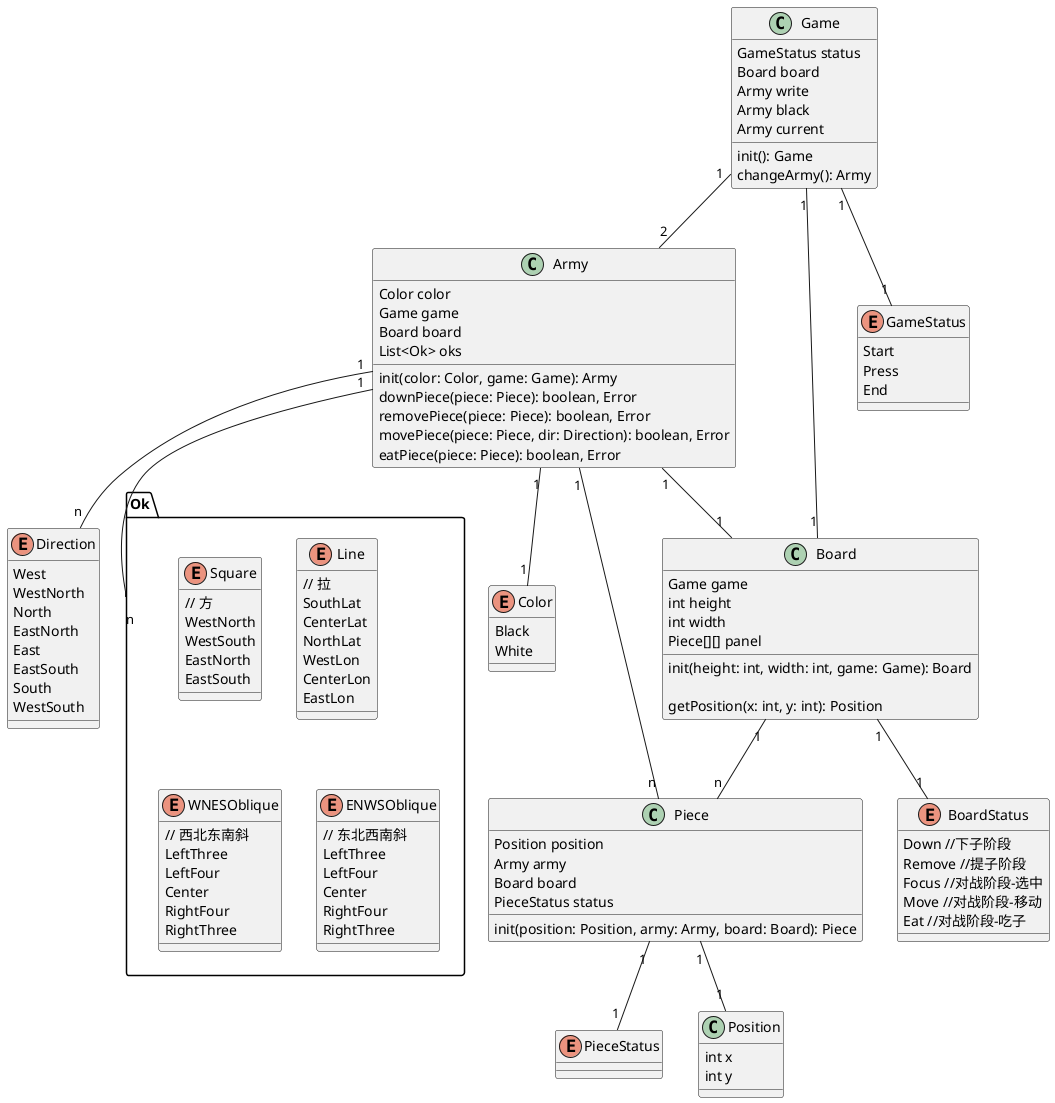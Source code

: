 @startuml

set namespaceSeparator ::

Enum Color {
    Black
    White
}

Enum Direction {
    West
    WestNorth
    North
    EastNorth
    East
    EastSouth
    South
    WestSouth
}

class Army {
    Color color
    Game game
    Board board
    List<Ok> oks

    init(color: Color, game: Game): Army
    downPiece(piece: Piece): boolean, Error
    removePiece(piece: Piece): boolean, Error
    movePiece(piece: Piece, dir: Direction): boolean, Error
    eatPiece(piece: Piece): boolean, Error
}

enum BoardStatus {
	Down //下子阶段
	Remove //提子阶段
	Focus //对战阶段-选中
	Move //对战阶段-移动
	Eat //对战阶段-吃子
}

class Board {
    Game game
    int height
    int width
    Piece[][] panel
    init(height: int, width: int, game: Game): Board

    getPosition(x: int, y: int): Position
}

Enum PieceStatus {


}

class Position {
    int x
    int y
}

class Piece {
    Position position
    Army army
    Board board
    PieceStatus status
    init(position: Position, army: Army, board: Board): Piece
}

Enum Ok::Square {
    // 方
    WestNorth
    WestSouth
    EastNorth
    EastSouth
}

Enum Ok::Line {
    // 拉
    SouthLat
    CenterLat
    NorthLat
    WestLon
    CenterLon
    EastLon
}

Enum Ok::WNESOblique {
    // 西北东南斜
    LeftThree
    LeftFour
    Center
    RightFour
    RightThree
}

Enum Ok::ENWSOblique {
    // 东北西南斜
    LeftThree
    LeftFour
    Center
    RightFour
    RightThree
}

Enum GameStatus {
	Start
	Press
	End
}

class Game {
    GameStatus status
    Board board
    Army write
    Army black
    Army current

    init(): Game
    changeArmy(): Army

}

Game "1" -- "1" GameStatus
Game "1" -- "2" Army
Game "1" -- "1" Board
Army "1" -- "1" Board
Army "1" -- "1" Color
Army "1" -- "n" Ok
Army "1" -- "n" Direction
Army "1" -- "n" Piece
Board "1" -- "n" Piece
Board "1" -- "1" BoardStatus
Piece "1" -- "1" PieceStatus
Piece "1" -- "1" Position

@enduml
